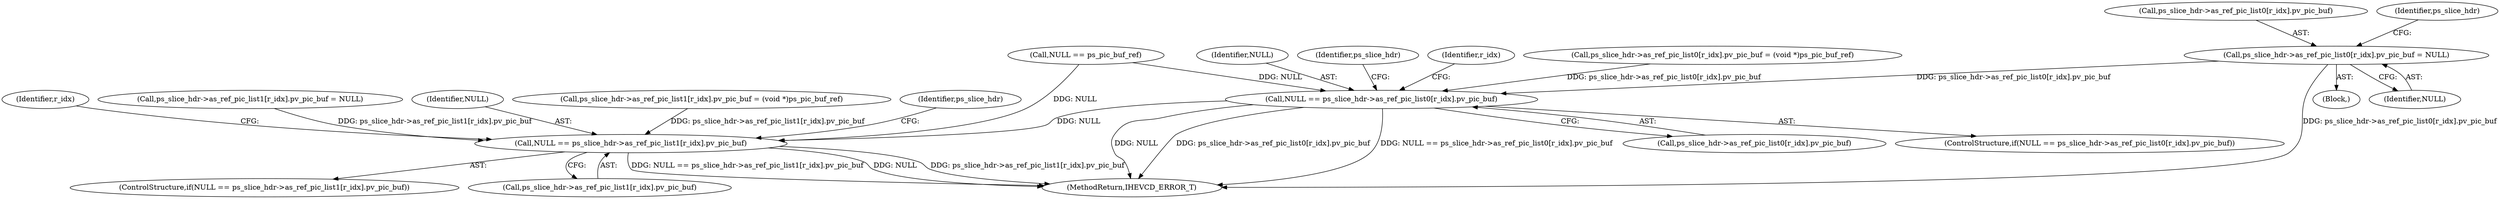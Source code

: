 digraph "0_Android_913d9e8d93d6b81bb8eac3fc2c1426651f5b259d@array" {
"1002161" [label="(Call,ps_slice_hdr->as_ref_pic_list0[r_idx].pv_pic_buf = NULL)"];
"1002289" [label="(Call,NULL == ps_slice_hdr->as_ref_pic_list0[r_idx].pv_pic_buf)"];
"1002368" [label="(Call,NULL == ps_slice_hdr->as_ref_pic_list1[r_idx].pv_pic_buf)"];
"1002365" [label="(Identifier,r_idx)"];
"1002162" [label="(Call,ps_slice_hdr->as_ref_pic_list0[r_idx].pv_pic_buf)"];
"1002179" [label="(Call,ps_slice_hdr->as_ref_pic_list1[r_idx].pv_pic_buf = NULL)"];
"1002620" [label="(MethodReturn,IHEVCD_ERROR_T)"];
"1002367" [label="(ControlStructure,if(NULL == ps_slice_hdr->as_ref_pic_list1[r_idx].pv_pic_buf))"];
"1002290" [label="(Identifier,NULL)"];
"1002289" [label="(Call,NULL == ps_slice_hdr->as_ref_pic_list0[r_idx].pv_pic_buf)"];
"1002291" [label="(Call,ps_slice_hdr->as_ref_pic_list0[r_idx].pv_pic_buf)"];
"1002369" [label="(Identifier,NULL)"];
"1002160" [label="(Block,)"];
"1002378" [label="(Call,ps_slice_hdr->as_ref_pic_list1[r_idx].pv_pic_buf = (void *)ps_pic_buf_ref)"];
"1002303" [label="(Identifier,ps_slice_hdr)"];
"1002382" [label="(Identifier,ps_slice_hdr)"];
"1002286" [label="(Identifier,r_idx)"];
"1002161" [label="(Call,ps_slice_hdr->as_ref_pic_list0[r_idx].pv_pic_buf = NULL)"];
"1002247" [label="(Call,NULL == ps_pic_buf_ref)"];
"1002299" [label="(Call,ps_slice_hdr->as_ref_pic_list0[r_idx].pv_pic_buf = (void *)ps_pic_buf_ref)"];
"1002370" [label="(Call,ps_slice_hdr->as_ref_pic_list1[r_idx].pv_pic_buf)"];
"1002288" [label="(ControlStructure,if(NULL == ps_slice_hdr->as_ref_pic_list0[r_idx].pv_pic_buf))"];
"1002174" [label="(Identifier,ps_slice_hdr)"];
"1002368" [label="(Call,NULL == ps_slice_hdr->as_ref_pic_list1[r_idx].pv_pic_buf)"];
"1002169" [label="(Identifier,NULL)"];
"1002161" -> "1002160"  [label="AST: "];
"1002161" -> "1002169"  [label="CFG: "];
"1002162" -> "1002161"  [label="AST: "];
"1002169" -> "1002161"  [label="AST: "];
"1002174" -> "1002161"  [label="CFG: "];
"1002161" -> "1002620"  [label="DDG: ps_slice_hdr->as_ref_pic_list0[r_idx].pv_pic_buf"];
"1002161" -> "1002289"  [label="DDG: ps_slice_hdr->as_ref_pic_list0[r_idx].pv_pic_buf"];
"1002289" -> "1002288"  [label="AST: "];
"1002289" -> "1002291"  [label="CFG: "];
"1002290" -> "1002289"  [label="AST: "];
"1002291" -> "1002289"  [label="AST: "];
"1002303" -> "1002289"  [label="CFG: "];
"1002286" -> "1002289"  [label="CFG: "];
"1002289" -> "1002620"  [label="DDG: NULL"];
"1002289" -> "1002620"  [label="DDG: ps_slice_hdr->as_ref_pic_list0[r_idx].pv_pic_buf"];
"1002289" -> "1002620"  [label="DDG: NULL == ps_slice_hdr->as_ref_pic_list0[r_idx].pv_pic_buf"];
"1002247" -> "1002289"  [label="DDG: NULL"];
"1002299" -> "1002289"  [label="DDG: ps_slice_hdr->as_ref_pic_list0[r_idx].pv_pic_buf"];
"1002289" -> "1002368"  [label="DDG: NULL"];
"1002368" -> "1002367"  [label="AST: "];
"1002368" -> "1002370"  [label="CFG: "];
"1002369" -> "1002368"  [label="AST: "];
"1002370" -> "1002368"  [label="AST: "];
"1002382" -> "1002368"  [label="CFG: "];
"1002365" -> "1002368"  [label="CFG: "];
"1002368" -> "1002620"  [label="DDG: ps_slice_hdr->as_ref_pic_list1[r_idx].pv_pic_buf"];
"1002368" -> "1002620"  [label="DDG: NULL == ps_slice_hdr->as_ref_pic_list1[r_idx].pv_pic_buf"];
"1002368" -> "1002620"  [label="DDG: NULL"];
"1002247" -> "1002368"  [label="DDG: NULL"];
"1002179" -> "1002368"  [label="DDG: ps_slice_hdr->as_ref_pic_list1[r_idx].pv_pic_buf"];
"1002378" -> "1002368"  [label="DDG: ps_slice_hdr->as_ref_pic_list1[r_idx].pv_pic_buf"];
}
